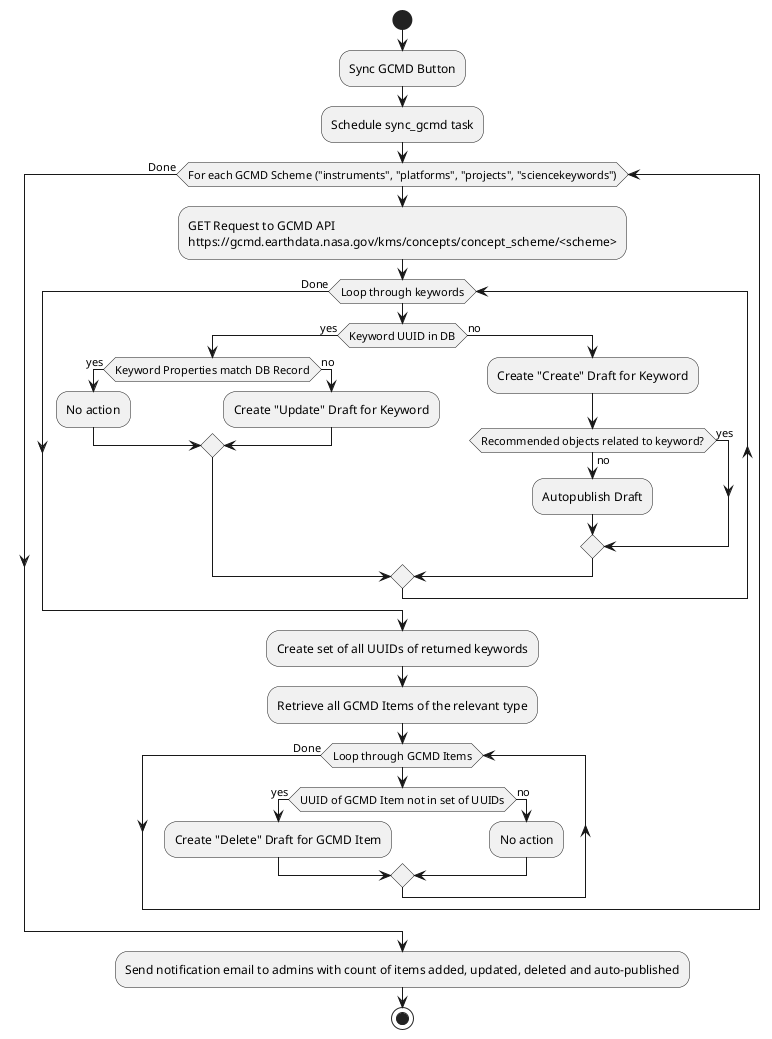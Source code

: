 @startuml
start

:Sync GCMD Button;
:Schedule sync_gcmd task;

while (For each GCMD Scheme ("instruments", "platforms", "projects", "sciencekeywords"))

    :GET Request to GCMD API
    https://gcmd.earthdata.nasa.gov/kms/concepts/concept_scheme/<scheme>;

    while (Loop through keywords)
        if (Keyword UUID in DB) then (yes)
            if (Keyword Properties match DB Record) then (yes)
                :No action;
            else (no)
                :Create "Update" Draft for Keyword;
            endif
        else (no)
            :Create "Create" Draft for Keyword;
            if (Recommended objects related to keyword?) then (yes)
            else (no)
                :Autopublish Draft;
            endif
        endif
    endwhile (Done)

    :Create set of all UUIDs of returned keywords;
    :Retrieve all GCMD Items of the relevant type;
    while (Loop through GCMD Items)
        if (UUID of GCMD Item not in set of UUIDs) then (yes)
            :Create "Delete" Draft for GCMD Item;
        else (no)
            :No action;
        endif
    endwhile (Done)

endwhile (Done)

:Send notification email to admins with count of items added, updated, deleted and auto-published;

stop
@enduml